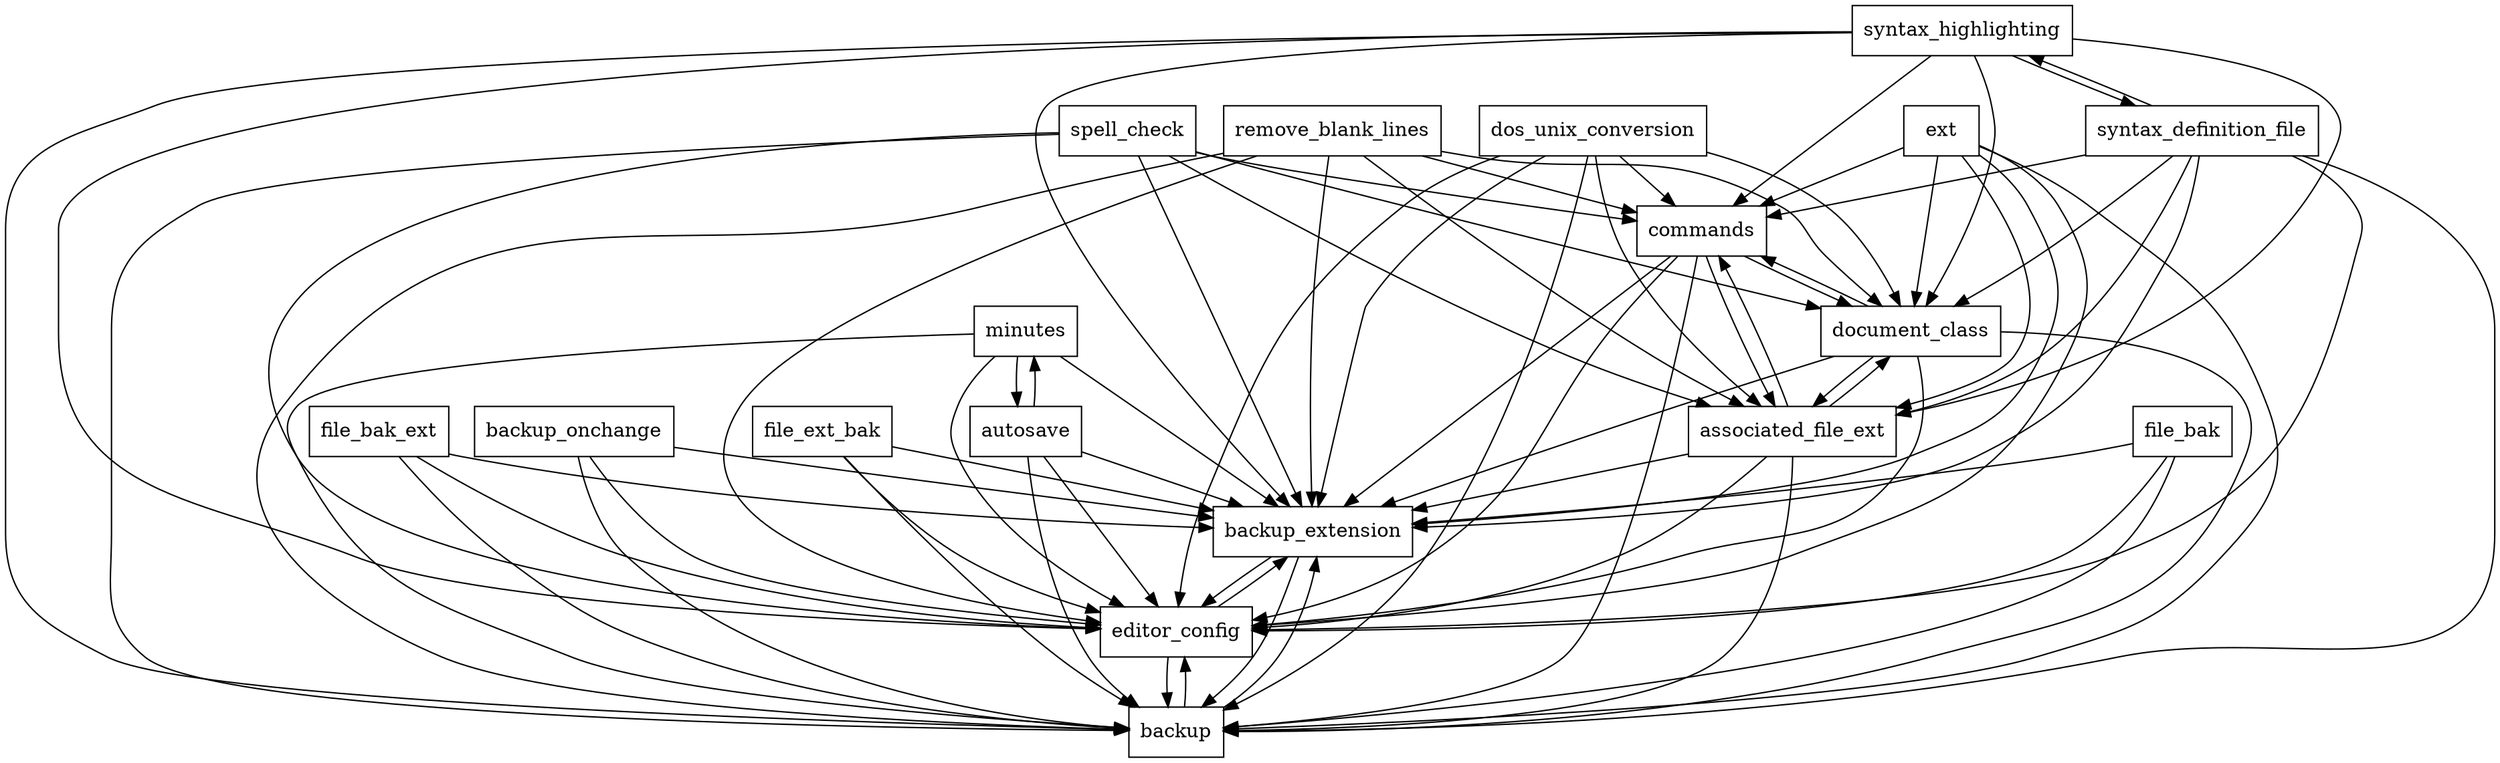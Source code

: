 digraph{
graph [rankdir=TB];
node [shape=box];
edge [arrowhead=normal];
0[label="minutes",]
1[label="backup_extension",]
2[label="backup_onchange",]
3[label="commands",]
4[label="ext",]
5[label="autosave",]
6[label="file_ext_bak",]
7[label="document_class",]
8[label="syntax_highlighting",]
9[label="editor_config",]
10[label="spell_check",]
11[label="file_bak_ext",]
12[label="remove_blank_lines",]
13[label="dos_unix_conversion",]
14[label="associated_file_ext",]
15[label="file_bak",]
16[label="syntax_definition_file",]
17[label="backup",]
0->1[label="",]
0->5[label="",]
0->9[label="",]
0->17[label="",]
1->9[label="",]
1->17[label="",]
2->1[label="",]
2->9[label="",]
2->17[label="",]
3->1[label="",]
3->7[label="",]
3->9[label="",]
3->14[label="",]
3->17[label="",]
4->1[label="",]
4->3[label="",]
4->7[label="",]
4->9[label="",]
4->14[label="",]
4->17[label="",]
5->0[label="",]
5->1[label="",]
5->9[label="",]
5->17[label="",]
6->1[label="",]
6->9[label="",]
6->17[label="",]
7->1[label="",]
7->3[label="",]
7->9[label="",]
7->14[label="",]
7->17[label="",]
8->1[label="",]
8->3[label="",]
8->7[label="",]
8->9[label="",]
8->14[label="",]
8->16[label="",]
8->17[label="",]
9->1[label="",]
9->17[label="",]
10->1[label="",]
10->3[label="",]
10->7[label="",]
10->9[label="",]
10->14[label="",]
10->17[label="",]
11->1[label="",]
11->9[label="",]
11->17[label="",]
12->1[label="",]
12->3[label="",]
12->7[label="",]
12->9[label="",]
12->14[label="",]
12->17[label="",]
13->1[label="",]
13->3[label="",]
13->7[label="",]
13->9[label="",]
13->14[label="",]
13->17[label="",]
14->1[label="",]
14->3[label="",]
14->7[label="",]
14->9[label="",]
14->17[label="",]
15->1[label="",]
15->9[label="",]
15->17[label="",]
16->1[label="",]
16->3[label="",]
16->7[label="",]
16->8[label="",]
16->9[label="",]
16->14[label="",]
16->17[label="",]
17->1[label="",]
17->9[label="",]
}

